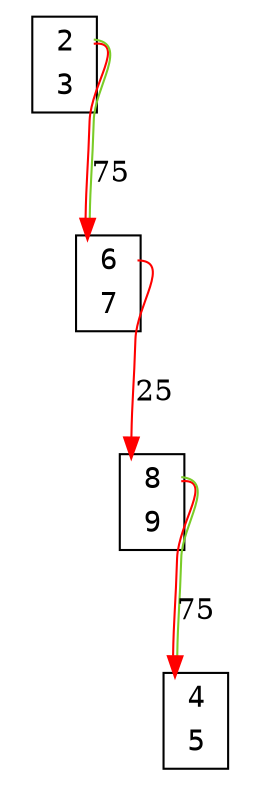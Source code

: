 digraph my_graph {
node[fontname=<Courier>,shape=<plaintext>]
vertex_0x7f273b406a00_0x7f273b406af0[label=<<TABLE bgcolor = "white">
<TR><TD BORDER = "0" PORT = "port_0x7f273b406af0_in"></TD><TD BORDER = "0" PORT = "port_">2</TD><TD BORDER = "0" PORT = "port_0x7f273b406af0_out"></TD></TR>
<TR><TD BORDER = "0" PORT = "port_0x7f273b406a00_out"></TD><TD BORDER = "0" PORT = "port_">3</TD><TD BORDER = "0" PORT = "port_0x7f273b406a00_in"></TD></TR>
</TABLE>>,style=<filled>,color=<black>,fillcolor=<white>]
vertex_0x7f276c315e50_0x7f276c315fd0[label=<<TABLE bgcolor = "white">
<TR><TD BORDER = "0" PORT = "port_0x7f276c315e50_in"></TD><TD BORDER = "0" PORT = "port_">4</TD><TD BORDER = "0" PORT = "port_0x7f276c315e50_out"></TD></TR>
<TR><TD BORDER = "0" PORT = "port_0x7f276c315fd0_out"></TD><TD BORDER = "0" PORT = "port_">5</TD><TD BORDER = "0" PORT = "port_0x7f276c315fd0_in"></TD></TR>
</TABLE>>,style=<filled>,color=<black>,fillcolor=<white>]
vertex_0x7f273b4062e0_0x7f273b406340[label=<<TABLE bgcolor = "white">
<TR><TD BORDER = "0" PORT = "port_0x7f273b4062e0_in"></TD><TD BORDER = "0" PORT = "port_">6</TD><TD BORDER = "0" PORT = "port_0x7f273b4062e0_out"></TD></TR>
<TR><TD BORDER = "0" PORT = "port_0x7f273b406340_out"></TD><TD BORDER = "0" PORT = "port_">7</TD><TD BORDER = "0" PORT = "port_0x7f273b406340_in"></TD></TR>
</TABLE>>,style=<filled>,color=<black>,fillcolor=<white>]
vertex_0x7f2737416100_0x7f273b406130[label=<<TABLE bgcolor = "white">
<TR><TD BORDER = "0" PORT = "port_0x7f2737416100_in"></TD><TD BORDER = "0" PORT = "port_">8</TD><TD BORDER = "0" PORT = "port_0x7f2737416100_out"></TD></TR>
<TR><TD BORDER = "0" PORT = "port_0x7f273b406130_out"></TD><TD BORDER = "0" PORT = "port_">9</TD><TD BORDER = "0" PORT = "port_0x7f273b406130_in"></TD></TR>
</TABLE>>,style=<filled>,color=<black>,fillcolor=<white>]
vertex_0x7f273b406a00_0x7f273b406af0:port_0x7f273b406af0_out->vertex_0x7f273b4062e0_0x7f273b406340:port_0x7f273b4062e0_in[label="75",len=<0>,K=<0>,color=<0 1 1:0.250 0.800 0.800>]
vertex_0x7f273b4062e0_0x7f273b406340:port_0x7f273b4062e0_out->vertex_0x7f2737416100_0x7f273b406130:port_0x7f2737416100_in[label="25",len=<0>,K=<0>,color=<0 1 1>]
vertex_0x7f2737416100_0x7f273b406130:port_0x7f2737416100_out->vertex_0x7f276c315e50_0x7f276c315fd0:port_0x7f276c315e50_in[label="75",len=<0>,K=<0>,color=<0 1 1:0.250 0.800 0.800>]
}
